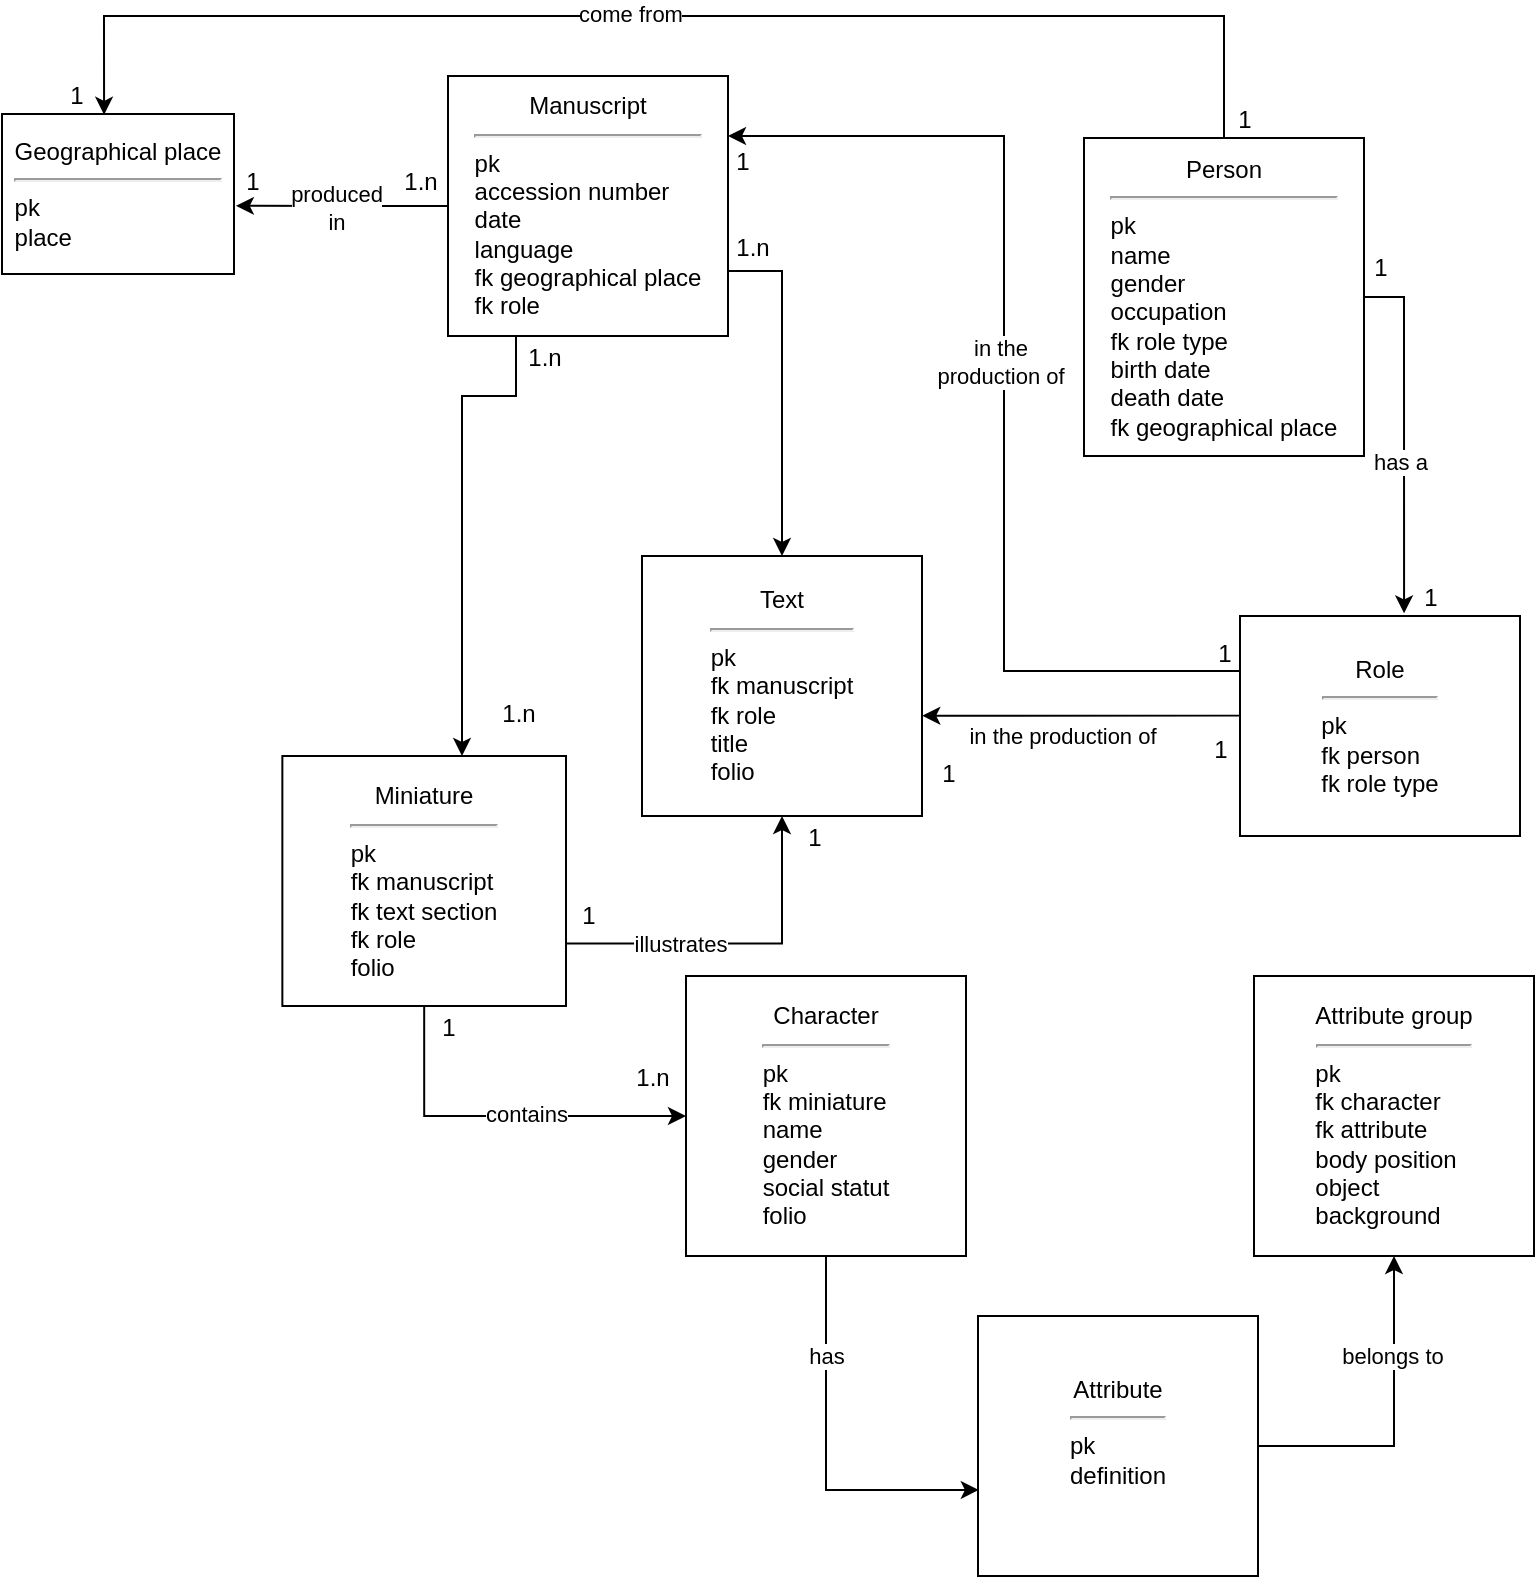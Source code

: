<mxfile version="20.8.23" type="github">
  <diagram name="Page-1" id="ISxgPvERkCNKBEx-Qs9j">
    <mxGraphModel dx="764" dy="333" grid="1" gridSize="10" guides="1" tooltips="1" connect="1" arrows="1" fold="1" page="1" pageScale="1" pageWidth="827" pageHeight="1169" math="0" shadow="0">
      <root>
        <mxCell id="0" />
        <mxCell id="1" parent="0" />
        <mxCell id="0F5d1zWxfYyvfxIagCj2-1" style="edgeStyle=orthogonalEdgeStyle;rounded=0;orthogonalLoop=1;jettySize=auto;html=1;" parent="1" source="0F5d1zWxfYyvfxIagCj2-5" target="0F5d1zWxfYyvfxIagCj2-16" edge="1">
          <mxGeometry relative="1" as="geometry">
            <Array as="points">
              <mxPoint x="269" y="260" />
              <mxPoint x="242" y="260" />
            </Array>
          </mxGeometry>
        </mxCell>
        <mxCell id="0F5d1zWxfYyvfxIagCj2-2" style="edgeStyle=orthogonalEdgeStyle;rounded=0;orthogonalLoop=1;jettySize=auto;html=1;exitX=1;exitY=0.75;exitDx=0;exitDy=0;" parent="1" source="0F5d1zWxfYyvfxIagCj2-5" target="0F5d1zWxfYyvfxIagCj2-17" edge="1">
          <mxGeometry relative="1" as="geometry" />
        </mxCell>
        <mxCell id="0F5d1zWxfYyvfxIagCj2-3" style="edgeStyle=orthogonalEdgeStyle;rounded=0;orthogonalLoop=1;jettySize=auto;html=1;entryX=1.008;entryY=0.574;entryDx=0;entryDy=0;entryPerimeter=0;" parent="1" source="0F5d1zWxfYyvfxIagCj2-5" target="0F5d1zWxfYyvfxIagCj2-18" edge="1">
          <mxGeometry relative="1" as="geometry" />
        </mxCell>
        <mxCell id="0F5d1zWxfYyvfxIagCj2-4" value="&lt;div&gt;produced&lt;/div&gt;&lt;div&gt;in&lt;br&gt;&lt;/div&gt;" style="edgeLabel;html=1;align=center;verticalAlign=middle;resizable=0;points=[];" parent="0F5d1zWxfYyvfxIagCj2-3" vertex="1" connectable="0">
          <mxGeometry x="0.051" y="2" relative="1" as="geometry">
            <mxPoint y="-1" as="offset" />
          </mxGeometry>
        </mxCell>
        <mxCell id="0F5d1zWxfYyvfxIagCj2-5" value="&lt;div&gt;Manuscript&lt;/div&gt;&lt;div&gt;&lt;hr&gt;&lt;/div&gt;&lt;div align=&quot;left&quot;&gt;pk&lt;/div&gt;&lt;div align=&quot;left&quot;&gt;accession number&lt;/div&gt;&lt;div align=&quot;left&quot;&gt;date&lt;/div&gt;&lt;div align=&quot;left&quot;&gt;language&lt;br&gt;&lt;/div&gt;&lt;div align=&quot;left&quot;&gt;fk geographical place&lt;/div&gt;&lt;div align=&quot;left&quot;&gt;fk role&lt;br&gt;&lt;/div&gt;" style="rounded=0;whiteSpace=wrap;html=1;" parent="1" vertex="1">
          <mxGeometry x="235" y="100" width="140" height="130" as="geometry" />
        </mxCell>
        <mxCell id="0F5d1zWxfYyvfxIagCj2-8" style="edgeStyle=orthogonalEdgeStyle;rounded=0;orthogonalLoop=1;jettySize=auto;html=1;exitX=0;exitY=0.25;exitDx=0;exitDy=0;" parent="1" source="0F5d1zWxfYyvfxIagCj2-13" target="0F5d1zWxfYyvfxIagCj2-5" edge="1">
          <mxGeometry relative="1" as="geometry">
            <Array as="points">
              <mxPoint x="513" y="398" />
              <mxPoint x="513" y="130" />
            </Array>
            <mxPoint x="382" y="130" as="targetPoint" />
          </mxGeometry>
        </mxCell>
        <mxCell id="0F5d1zWxfYyvfxIagCj2-9" value="&lt;div&gt;in the &lt;br&gt;&lt;/div&gt;&lt;div&gt;production of&lt;/div&gt;" style="edgeLabel;html=1;align=center;verticalAlign=middle;resizable=0;points=[];" parent="0F5d1zWxfYyvfxIagCj2-8" vertex="1" connectable="0">
          <mxGeometry x="0.041" y="2" relative="1" as="geometry">
            <mxPoint as="offset" />
          </mxGeometry>
        </mxCell>
        <mxCell id="0F5d1zWxfYyvfxIagCj2-12" value="in the production of" style="edgeStyle=orthogonalEdgeStyle;rounded=0;orthogonalLoop=1;jettySize=auto;html=1;exitX=0.01;exitY=0.702;exitDx=0;exitDy=0;exitPerimeter=0;entryX=1.001;entryY=0.614;entryDx=0;entryDy=0;entryPerimeter=0;" parent="1" target="0F5d1zWxfYyvfxIagCj2-17" edge="1">
          <mxGeometry x="0.128" y="10" relative="1" as="geometry">
            <mxPoint x="630.97" y="418.17" as="sourcePoint" />
            <mxPoint x="478" y="421.04" as="targetPoint" />
            <Array as="points">
              <mxPoint x="631" y="420" />
            </Array>
            <mxPoint as="offset" />
          </mxGeometry>
        </mxCell>
        <mxCell id="0F5d1zWxfYyvfxIagCj2-13" value="&lt;div&gt;Role&lt;br&gt;&lt;/div&gt;&lt;div&gt;&lt;hr&gt;&lt;/div&gt;&lt;div align=&quot;left&quot;&gt;pk&lt;/div&gt;&lt;div align=&quot;left&quot;&gt;fk person&lt;/div&gt;&lt;div align=&quot;left&quot;&gt;fk role type&lt;br&gt;&lt;/div&gt;" style="rounded=0;whiteSpace=wrap;html=1;" parent="1" vertex="1">
          <mxGeometry x="631" y="370" width="140" height="110" as="geometry" />
        </mxCell>
        <mxCell id="0F5d1zWxfYyvfxIagCj2-14" style="edgeStyle=orthogonalEdgeStyle;rounded=0;orthogonalLoop=1;jettySize=auto;html=1;exitX=1;exitY=0.75;exitDx=0;exitDy=0;entryX=0.5;entryY=1;entryDx=0;entryDy=0;" parent="1" source="0F5d1zWxfYyvfxIagCj2-16" target="0F5d1zWxfYyvfxIagCj2-17" edge="1">
          <mxGeometry relative="1" as="geometry" />
        </mxCell>
        <mxCell id="0F5d1zWxfYyvfxIagCj2-15" value="illustrates" style="edgeLabel;html=1;align=center;verticalAlign=middle;resizable=0;points=[];" parent="0F5d1zWxfYyvfxIagCj2-14" vertex="1" connectable="0">
          <mxGeometry x="-0.336" y="-3" relative="1" as="geometry">
            <mxPoint y="-3" as="offset" />
          </mxGeometry>
        </mxCell>
        <mxCell id="SppowkEQW7QCCt_xI4Ui-5" style="edgeStyle=orthogonalEdgeStyle;rounded=0;orthogonalLoop=1;jettySize=auto;html=1;entryX=0;entryY=0.5;entryDx=0;entryDy=0;exitX=0.5;exitY=1;exitDx=0;exitDy=0;" edge="1" parent="1" source="0F5d1zWxfYyvfxIagCj2-16" target="SppowkEQW7QCCt_xI4Ui-3">
          <mxGeometry relative="1" as="geometry" />
        </mxCell>
        <mxCell id="SppowkEQW7QCCt_xI4Ui-6" value="contains" style="edgeLabel;html=1;align=center;verticalAlign=middle;resizable=0;points=[];" vertex="1" connectable="0" parent="SppowkEQW7QCCt_xI4Ui-5">
          <mxGeometry x="0.137" y="-5" relative="1" as="geometry">
            <mxPoint y="-6" as="offset" />
          </mxGeometry>
        </mxCell>
        <mxCell id="0F5d1zWxfYyvfxIagCj2-16" value="&lt;div&gt;Miniature&lt;br&gt;&lt;/div&gt;&lt;div&gt;&lt;hr&gt;&lt;/div&gt;&lt;div align=&quot;left&quot;&gt;pk&lt;/div&gt;&lt;div align=&quot;left&quot;&gt;fk manuscript&lt;/div&gt;&lt;div align=&quot;left&quot;&gt;fk text section&lt;/div&gt;&lt;div align=&quot;left&quot;&gt;fk role&lt;br&gt;&lt;/div&gt;&lt;div align=&quot;left&quot;&gt;folio&lt;/div&gt;" style="rounded=0;whiteSpace=wrap;html=1;" parent="1" vertex="1">
          <mxGeometry x="152.18" y="440" width="141.82" height="125" as="geometry" />
        </mxCell>
        <mxCell id="0F5d1zWxfYyvfxIagCj2-17" value="&lt;div align=&quot;center&quot;&gt;Text&lt;/div&gt;&lt;div align=&quot;center&quot;&gt;&lt;hr&gt;&lt;/div&gt;&lt;div align=&quot;left&quot;&gt;pk&lt;/div&gt;&lt;div align=&quot;left&quot;&gt;fk manuscript&lt;br&gt;&lt;/div&gt;&lt;div align=&quot;left&quot;&gt;fk role&lt;br&gt;&lt;/div&gt;&lt;div align=&quot;left&quot;&gt;title&lt;/div&gt;&lt;div align=&quot;left&quot;&gt;folio&lt;/div&gt;" style="rounded=0;whiteSpace=wrap;html=1;align=center;" parent="1" vertex="1">
          <mxGeometry x="332" y="340" width="140" height="130" as="geometry" />
        </mxCell>
        <mxCell id="0F5d1zWxfYyvfxIagCj2-18" value="&lt;div&gt;Geographical place&lt;br&gt;&lt;/div&gt;&lt;div&gt;&lt;hr&gt;&lt;/div&gt;&lt;div align=&quot;left&quot;&gt;pk&lt;/div&gt;&lt;div align=&quot;left&quot;&gt;place&lt;br&gt;&lt;/div&gt;" style="rounded=0;whiteSpace=wrap;html=1;" parent="1" vertex="1">
          <mxGeometry x="12" y="119" width="116" height="80" as="geometry" />
        </mxCell>
        <mxCell id="0F5d1zWxfYyvfxIagCj2-19" style="edgeStyle=orthogonalEdgeStyle;rounded=0;orthogonalLoop=1;jettySize=auto;html=1;exitX=1;exitY=0.5;exitDx=0;exitDy=0;entryX=0.586;entryY=-0.012;entryDx=0;entryDy=0;entryPerimeter=0;" parent="1" source="0F5d1zWxfYyvfxIagCj2-30" target="0F5d1zWxfYyvfxIagCj2-13" edge="1">
          <mxGeometry relative="1" as="geometry">
            <mxPoint x="599.25" y="272.0" as="sourcePoint" />
          </mxGeometry>
        </mxCell>
        <mxCell id="0F5d1zWxfYyvfxIagCj2-20" value="has a" style="edgeLabel;html=1;align=center;verticalAlign=middle;resizable=0;points=[];" parent="0F5d1zWxfYyvfxIagCj2-19" vertex="1" connectable="0">
          <mxGeometry x="0.125" y="3" relative="1" as="geometry">
            <mxPoint x="-5" y="2" as="offset" />
          </mxGeometry>
        </mxCell>
        <mxCell id="0F5d1zWxfYyvfxIagCj2-23" value="1.n" style="text;html=1;align=center;verticalAlign=middle;resizable=0;points=[];autosize=1;strokeColor=none;fillColor=none;" parent="1" vertex="1">
          <mxGeometry x="250" y="404" width="40" height="30" as="geometry" />
        </mxCell>
        <mxCell id="0F5d1zWxfYyvfxIagCj2-24" value="1.n" style="text;html=1;align=center;verticalAlign=middle;resizable=0;points=[];autosize=1;strokeColor=none;fillColor=none;" parent="1" vertex="1">
          <mxGeometry x="263" y="226" width="40" height="30" as="geometry" />
        </mxCell>
        <mxCell id="0F5d1zWxfYyvfxIagCj2-25" value="1.n" style="text;html=1;align=center;verticalAlign=middle;resizable=0;points=[];autosize=1;strokeColor=none;fillColor=none;" parent="1" vertex="1">
          <mxGeometry x="367" y="171" width="40" height="30" as="geometry" />
        </mxCell>
        <mxCell id="0F5d1zWxfYyvfxIagCj2-28" style="edgeStyle=orthogonalEdgeStyle;rounded=0;orthogonalLoop=1;jettySize=auto;html=1;exitX=0.5;exitY=0;exitDx=0;exitDy=0;entryX=0.44;entryY=0.005;entryDx=0;entryDy=0;entryPerimeter=0;" parent="1" source="0F5d1zWxfYyvfxIagCj2-30" target="0F5d1zWxfYyvfxIagCj2-18" edge="1">
          <mxGeometry relative="1" as="geometry">
            <Array as="points">
              <mxPoint x="612" y="70" />
              <mxPoint x="83" y="70" />
            </Array>
          </mxGeometry>
        </mxCell>
        <mxCell id="0F5d1zWxfYyvfxIagCj2-29" value="come from" style="edgeLabel;html=1;align=center;verticalAlign=middle;resizable=0;points=[];" parent="0F5d1zWxfYyvfxIagCj2-28" vertex="1" connectable="0">
          <mxGeometry x="0.073" y="1" relative="1" as="geometry">
            <mxPoint x="1" y="-2" as="offset" />
          </mxGeometry>
        </mxCell>
        <mxCell id="0F5d1zWxfYyvfxIagCj2-30" value="&lt;div align=&quot;center&quot;&gt;Person&lt;br&gt;&lt;/div&gt;&lt;div align=&quot;center&quot;&gt;&lt;hr&gt;&lt;/div&gt;&lt;div align=&quot;left&quot;&gt;pk&lt;/div&gt;&lt;div align=&quot;left&quot;&gt;name&lt;/div&gt;&lt;div align=&quot;left&quot;&gt;gender&lt;/div&gt;&lt;div align=&quot;left&quot;&gt;occupation&lt;/div&gt;&lt;div align=&quot;left&quot;&gt;fk role type&lt;/div&gt;&lt;div align=&quot;left&quot;&gt;birth date&lt;/div&gt;&lt;div align=&quot;left&quot;&gt;death date&lt;br&gt;&lt;/div&gt;&lt;div&gt;fk geographical place&lt;br&gt;&lt;/div&gt;" style="rounded=0;whiteSpace=wrap;html=1;align=center;" parent="1" vertex="1">
          <mxGeometry x="553" y="131" width="140" height="159" as="geometry" />
        </mxCell>
        <mxCell id="0F5d1zWxfYyvfxIagCj2-31" value="1" style="text;html=1;align=center;verticalAlign=middle;resizable=0;points=[];autosize=1;strokeColor=none;fillColor=none;" parent="1" vertex="1">
          <mxGeometry x="606" y="422" width="30" height="30" as="geometry" />
        </mxCell>
        <mxCell id="0F5d1zWxfYyvfxIagCj2-32" value="1" style="text;html=1;align=center;verticalAlign=middle;resizable=0;points=[];autosize=1;strokeColor=none;fillColor=none;" parent="1" vertex="1">
          <mxGeometry x="470" y="434" width="30" height="30" as="geometry" />
        </mxCell>
        <mxCell id="0F5d1zWxfYyvfxIagCj2-35" value="1.n" style="text;html=1;align=center;verticalAlign=middle;resizable=0;points=[];autosize=1;strokeColor=none;fillColor=none;" parent="1" vertex="1">
          <mxGeometry x="201" y="138" width="40" height="30" as="geometry" />
        </mxCell>
        <mxCell id="0F5d1zWxfYyvfxIagCj2-36" value="1" style="text;html=1;align=center;verticalAlign=middle;resizable=0;points=[];autosize=1;strokeColor=none;fillColor=none;" parent="1" vertex="1">
          <mxGeometry x="122.18" y="138" width="30" height="30" as="geometry" />
        </mxCell>
        <mxCell id="0F5d1zWxfYyvfxIagCj2-37" value="1" style="text;html=1;align=center;verticalAlign=middle;resizable=0;points=[];autosize=1;strokeColor=none;fillColor=none;" parent="1" vertex="1">
          <mxGeometry x="34" y="95" width="30" height="30" as="geometry" />
        </mxCell>
        <mxCell id="0F5d1zWxfYyvfxIagCj2-38" value="1" style="text;html=1;align=center;verticalAlign=middle;resizable=0;points=[];autosize=1;strokeColor=none;fillColor=none;" parent="1" vertex="1">
          <mxGeometry x="618" y="107" width="30" height="30" as="geometry" />
        </mxCell>
        <mxCell id="0F5d1zWxfYyvfxIagCj2-39" value="1" style="text;html=1;align=center;verticalAlign=middle;resizable=0;points=[];autosize=1;strokeColor=none;fillColor=none;" parent="1" vertex="1">
          <mxGeometry x="686" y="181" width="30" height="30" as="geometry" />
        </mxCell>
        <mxCell id="0F5d1zWxfYyvfxIagCj2-40" value="1" style="text;html=1;align=center;verticalAlign=middle;resizable=0;points=[];autosize=1;strokeColor=none;fillColor=none;" parent="1" vertex="1">
          <mxGeometry x="711" y="346" width="30" height="30" as="geometry" />
        </mxCell>
        <mxCell id="0F5d1zWxfYyvfxIagCj2-41" value="1" style="text;html=1;align=center;verticalAlign=middle;resizable=0;points=[];autosize=1;strokeColor=none;fillColor=none;" parent="1" vertex="1">
          <mxGeometry x="608" y="374" width="30" height="30" as="geometry" />
        </mxCell>
        <mxCell id="0F5d1zWxfYyvfxIagCj2-42" value="1" style="text;html=1;align=center;verticalAlign=middle;resizable=0;points=[];autosize=1;strokeColor=none;fillColor=none;" parent="1" vertex="1">
          <mxGeometry x="367" y="128" width="30" height="30" as="geometry" />
        </mxCell>
        <mxCell id="0F5d1zWxfYyvfxIagCj2-45" value="1" style="text;html=1;align=center;verticalAlign=middle;resizable=0;points=[];autosize=1;strokeColor=none;fillColor=none;" parent="1" vertex="1">
          <mxGeometry x="290" y="505" width="30" height="30" as="geometry" />
        </mxCell>
        <mxCell id="0F5d1zWxfYyvfxIagCj2-46" value="1" style="text;html=1;align=center;verticalAlign=middle;resizable=0;points=[];autosize=1;strokeColor=none;fillColor=none;" parent="1" vertex="1">
          <mxGeometry x="403" y="465.5" width="30" height="30" as="geometry" />
        </mxCell>
        <mxCell id="SppowkEQW7QCCt_xI4Ui-16" style="edgeStyle=orthogonalEdgeStyle;rounded=0;orthogonalLoop=1;jettySize=auto;html=1;exitX=1;exitY=0.5;exitDx=0;exitDy=0;" edge="1" parent="1" source="SppowkEQW7QCCt_xI4Ui-2" target="SppowkEQW7QCCt_xI4Ui-4">
          <mxGeometry relative="1" as="geometry" />
        </mxCell>
        <mxCell id="SppowkEQW7QCCt_xI4Ui-17" value="belongs to" style="edgeLabel;html=1;align=center;verticalAlign=middle;resizable=0;points=[];" vertex="1" connectable="0" parent="SppowkEQW7QCCt_xI4Ui-16">
          <mxGeometry x="0.392" y="1" relative="1" as="geometry">
            <mxPoint as="offset" />
          </mxGeometry>
        </mxCell>
        <mxCell id="SppowkEQW7QCCt_xI4Ui-2" value="&lt;div align=&quot;center&quot;&gt;Attribute&lt;/div&gt;&lt;div align=&quot;center&quot;&gt;&lt;hr&gt;&lt;/div&gt;&lt;div align=&quot;left&quot;&gt;pk&lt;/div&gt;&lt;div align=&quot;left&quot;&gt;definition&lt;br&gt;&lt;/div&gt;&lt;div align=&quot;left&quot;&gt;&lt;br&gt;&lt;/div&gt;" style="rounded=0;whiteSpace=wrap;html=1;align=center;" vertex="1" parent="1">
          <mxGeometry x="500" y="720" width="140" height="130" as="geometry" />
        </mxCell>
        <mxCell id="SppowkEQW7QCCt_xI4Ui-15" value="has" style="edgeStyle=orthogonalEdgeStyle;rounded=0;orthogonalLoop=1;jettySize=auto;html=1;exitX=0.5;exitY=1;exitDx=0;exitDy=0;entryX=0.003;entryY=0.669;entryDx=0;entryDy=0;entryPerimeter=0;" edge="1" parent="1" source="SppowkEQW7QCCt_xI4Ui-3" target="SppowkEQW7QCCt_xI4Ui-2">
          <mxGeometry x="-0.483" relative="1" as="geometry">
            <mxPoint as="offset" />
          </mxGeometry>
        </mxCell>
        <mxCell id="SppowkEQW7QCCt_xI4Ui-3" value="&lt;div align=&quot;center&quot;&gt;Character&lt;br&gt;&lt;/div&gt;&lt;div align=&quot;center&quot;&gt;&lt;hr&gt;&lt;/div&gt;&lt;div align=&quot;left&quot;&gt;pk&lt;/div&gt;&lt;div align=&quot;left&quot;&gt;fk miniature&lt;br&gt;&lt;/div&gt;&lt;div align=&quot;left&quot;&gt;name&lt;/div&gt;&lt;div align=&quot;left&quot;&gt;gender&lt;/div&gt;&lt;div align=&quot;left&quot;&gt;social statut&lt;br&gt;&lt;/div&gt;&lt;div align=&quot;left&quot;&gt;folio&lt;br&gt;&lt;/div&gt;" style="rounded=0;whiteSpace=wrap;html=1;align=center;" vertex="1" parent="1">
          <mxGeometry x="354" y="550" width="140" height="140" as="geometry" />
        </mxCell>
        <mxCell id="SppowkEQW7QCCt_xI4Ui-4" value="&lt;div align=&quot;center&quot;&gt;Attribute group&lt;br&gt;&lt;/div&gt;&lt;div align=&quot;center&quot;&gt;&lt;hr&gt;&lt;/div&gt;&lt;div align=&quot;left&quot;&gt;pk&lt;/div&gt;&lt;div align=&quot;left&quot;&gt;fk character&lt;/div&gt;&lt;div align=&quot;left&quot;&gt;fk attribute&lt;br&gt;&lt;/div&gt;&lt;div align=&quot;left&quot;&gt;body position&lt;/div&gt;&lt;div align=&quot;left&quot;&gt;object&lt;/div&gt;&lt;div align=&quot;left&quot;&gt;background&lt;br&gt;&lt;/div&gt;" style="rounded=0;whiteSpace=wrap;html=1;align=center;" vertex="1" parent="1">
          <mxGeometry x="638" y="550" width="140" height="140" as="geometry" />
        </mxCell>
        <mxCell id="SppowkEQW7QCCt_xI4Ui-8" value="1" style="text;html=1;align=center;verticalAlign=middle;resizable=0;points=[];autosize=1;strokeColor=none;fillColor=none;" vertex="1" parent="1">
          <mxGeometry x="220" y="561" width="30" height="30" as="geometry" />
        </mxCell>
        <mxCell id="SppowkEQW7QCCt_xI4Ui-9" value="1.n" style="text;html=1;align=center;verticalAlign=middle;resizable=0;points=[];autosize=1;strokeColor=none;fillColor=none;" vertex="1" parent="1">
          <mxGeometry x="317" y="586" width="40" height="30" as="geometry" />
        </mxCell>
      </root>
    </mxGraphModel>
  </diagram>
</mxfile>
